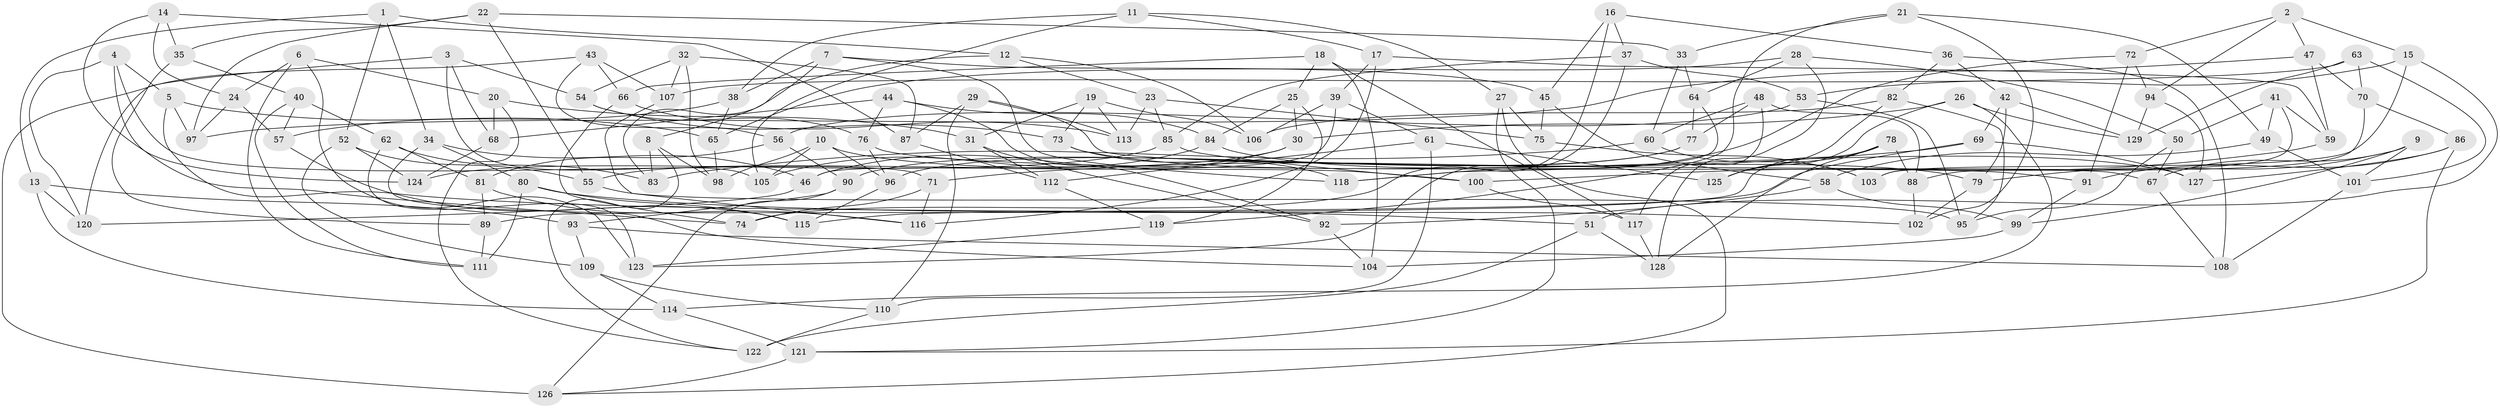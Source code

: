 // coarse degree distribution, {4: 0.5625, 7: 0.0625, 3: 0.078125, 5: 0.109375, 6: 0.046875, 9: 0.046875, 14: 0.015625, 8: 0.046875, 11: 0.015625, 10: 0.015625}
// Generated by graph-tools (version 1.1) at 2025/01/03/04/25 22:01:36]
// undirected, 129 vertices, 258 edges
graph export_dot {
graph [start="1"]
  node [color=gray90,style=filled];
  1;
  2;
  3;
  4;
  5;
  6;
  7;
  8;
  9;
  10;
  11;
  12;
  13;
  14;
  15;
  16;
  17;
  18;
  19;
  20;
  21;
  22;
  23;
  24;
  25;
  26;
  27;
  28;
  29;
  30;
  31;
  32;
  33;
  34;
  35;
  36;
  37;
  38;
  39;
  40;
  41;
  42;
  43;
  44;
  45;
  46;
  47;
  48;
  49;
  50;
  51;
  52;
  53;
  54;
  55;
  56;
  57;
  58;
  59;
  60;
  61;
  62;
  63;
  64;
  65;
  66;
  67;
  68;
  69;
  70;
  71;
  72;
  73;
  74;
  75;
  76;
  77;
  78;
  79;
  80;
  81;
  82;
  83;
  84;
  85;
  86;
  87;
  88;
  89;
  90;
  91;
  92;
  93;
  94;
  95;
  96;
  97;
  98;
  99;
  100;
  101;
  102;
  103;
  104;
  105;
  106;
  107;
  108;
  109;
  110;
  111;
  112;
  113;
  114;
  115;
  116;
  117;
  118;
  119;
  120;
  121;
  122;
  123;
  124;
  125;
  126;
  127;
  128;
  129;
  1 -- 52;
  1 -- 13;
  1 -- 34;
  1 -- 12;
  2 -- 47;
  2 -- 94;
  2 -- 72;
  2 -- 15;
  3 -- 120;
  3 -- 54;
  3 -- 105;
  3 -- 68;
  4 -- 71;
  4 -- 74;
  4 -- 5;
  4 -- 120;
  5 -- 51;
  5 -- 97;
  5 -- 65;
  6 -- 20;
  6 -- 123;
  6 -- 24;
  6 -- 111;
  7 -- 118;
  7 -- 45;
  7 -- 8;
  7 -- 38;
  8 -- 98;
  8 -- 122;
  8 -- 83;
  9 -- 67;
  9 -- 101;
  9 -- 79;
  9 -- 99;
  10 -- 105;
  10 -- 100;
  10 -- 96;
  10 -- 98;
  11 -- 17;
  11 -- 38;
  11 -- 105;
  11 -- 27;
  12 -- 23;
  12 -- 83;
  12 -- 106;
  13 -- 120;
  13 -- 114;
  13 -- 93;
  14 -- 87;
  14 -- 35;
  14 -- 124;
  14 -- 24;
  15 -- 53;
  15 -- 103;
  15 -- 51;
  16 -- 74;
  16 -- 37;
  16 -- 36;
  16 -- 45;
  17 -- 59;
  17 -- 116;
  17 -- 39;
  18 -- 104;
  18 -- 117;
  18 -- 66;
  18 -- 25;
  19 -- 113;
  19 -- 31;
  19 -- 106;
  19 -- 73;
  20 -- 68;
  20 -- 31;
  20 -- 122;
  21 -- 102;
  21 -- 49;
  21 -- 119;
  21 -- 33;
  22 -- 55;
  22 -- 97;
  22 -- 33;
  22 -- 35;
  23 -- 113;
  23 -- 85;
  23 -- 75;
  24 -- 57;
  24 -- 97;
  25 -- 119;
  25 -- 30;
  25 -- 84;
  26 -- 129;
  26 -- 125;
  26 -- 30;
  26 -- 114;
  27 -- 126;
  27 -- 121;
  27 -- 75;
  28 -- 65;
  28 -- 128;
  28 -- 64;
  28 -- 50;
  29 -- 113;
  29 -- 67;
  29 -- 87;
  29 -- 110;
  30 -- 46;
  30 -- 55;
  31 -- 92;
  31 -- 112;
  32 -- 87;
  32 -- 54;
  32 -- 107;
  32 -- 98;
  33 -- 60;
  33 -- 64;
  34 -- 80;
  34 -- 46;
  34 -- 104;
  35 -- 89;
  35 -- 40;
  36 -- 108;
  36 -- 42;
  36 -- 82;
  37 -- 53;
  37 -- 123;
  37 -- 85;
  38 -- 57;
  38 -- 65;
  39 -- 46;
  39 -- 61;
  39 -- 106;
  40 -- 62;
  40 -- 57;
  40 -- 111;
  41 -- 103;
  41 -- 50;
  41 -- 59;
  41 -- 49;
  42 -- 69;
  42 -- 129;
  42 -- 79;
  43 -- 107;
  43 -- 66;
  43 -- 126;
  43 -- 56;
  44 -- 92;
  44 -- 68;
  44 -- 84;
  44 -- 76;
  45 -- 75;
  45 -- 58;
  46 -- 120;
  47 -- 70;
  47 -- 97;
  47 -- 59;
  48 -- 60;
  48 -- 117;
  48 -- 88;
  48 -- 77;
  49 -- 101;
  49 -- 58;
  50 -- 95;
  50 -- 67;
  51 -- 128;
  51 -- 122;
  52 -- 109;
  52 -- 55;
  52 -- 124;
  53 -- 95;
  53 -- 56;
  54 -- 73;
  54 -- 76;
  55 -- 95;
  56 -- 81;
  56 -- 90;
  57 -- 115;
  58 -- 92;
  58 -- 99;
  59 -- 100;
  60 -- 103;
  60 -- 83;
  61 -- 110;
  61 -- 125;
  61 -- 112;
  62 -- 123;
  62 -- 83;
  62 -- 81;
  63 -- 101;
  63 -- 70;
  63 -- 129;
  63 -- 107;
  64 -- 118;
  64 -- 77;
  65 -- 98;
  66 -- 74;
  66 -- 113;
  67 -- 108;
  68 -- 124;
  69 -- 71;
  69 -- 115;
  69 -- 127;
  70 -- 86;
  70 -- 88;
  71 -- 116;
  71 -- 74;
  72 -- 118;
  72 -- 94;
  72 -- 91;
  73 -- 79;
  73 -- 118;
  75 -- 103;
  76 -- 91;
  76 -- 96;
  77 -- 90;
  77 -- 96;
  78 -- 89;
  78 -- 88;
  78 -- 128;
  78 -- 125;
  79 -- 102;
  80 -- 102;
  80 -- 111;
  80 -- 115;
  81 -- 116;
  81 -- 89;
  82 -- 106;
  82 -- 95;
  82 -- 125;
  84 -- 127;
  84 -- 105;
  85 -- 100;
  85 -- 124;
  86 -- 127;
  86 -- 91;
  86 -- 121;
  87 -- 112;
  88 -- 102;
  89 -- 111;
  90 -- 93;
  90 -- 126;
  91 -- 99;
  92 -- 104;
  93 -- 109;
  93 -- 108;
  94 -- 129;
  94 -- 127;
  96 -- 115;
  99 -- 104;
  100 -- 117;
  101 -- 108;
  107 -- 116;
  109 -- 110;
  109 -- 114;
  110 -- 122;
  112 -- 119;
  114 -- 121;
  117 -- 128;
  119 -- 123;
  121 -- 126;
}
